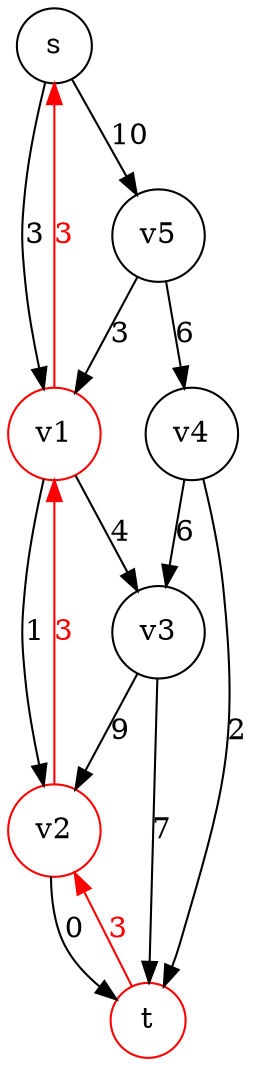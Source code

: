 digraph questiontwosteponef {
node [shape=circle]
s [rank=max]
subgraph path {
node [color=red]
edge [color=red, fontcolor=red]
v1 -> s [label=3]
v2 -> v1 [label=3]
t -> v2 [label=3]
}
s -> v1 [label="3"]
v1 -> v2 [label="1"]
v2 -> t [label="0"]

s -> v5 [label="10"]
v1 -> v3 [label="4"]
v3 -> v2 [label="9"]
v3 -> t [label="7"]
v4 -> v3 [label="6"]
v4 -> t [label="2"]
v5 -> v1 [label="3"]
v5 -> v4 [label="6"]
}
